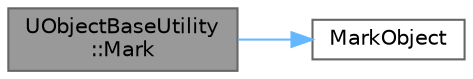 digraph "UObjectBaseUtility::Mark"
{
 // INTERACTIVE_SVG=YES
 // LATEX_PDF_SIZE
  bgcolor="transparent";
  edge [fontname=Helvetica,fontsize=10,labelfontname=Helvetica,labelfontsize=10];
  node [fontname=Helvetica,fontsize=10,shape=box,height=0.2,width=0.4];
  rankdir="LR";
  Node1 [id="Node000001",label="UObjectBaseUtility\l::Mark",height=0.2,width=0.4,color="gray40", fillcolor="grey60", style="filled", fontcolor="black",tooltip="Adds marks to an object."];
  Node1 -> Node2 [id="edge1_Node000001_Node000002",color="steelblue1",style="solid",tooltip=" "];
  Node2 [id="Node000002",label="MarkObject",height=0.2,width=0.4,color="grey40", fillcolor="white", style="filled",URL="$d1/dff/UObjectMarks_8h.html#a2f4e6b1669a663a3b4f9a686177a0e22",tooltip="Adds marks to an object."];
}
